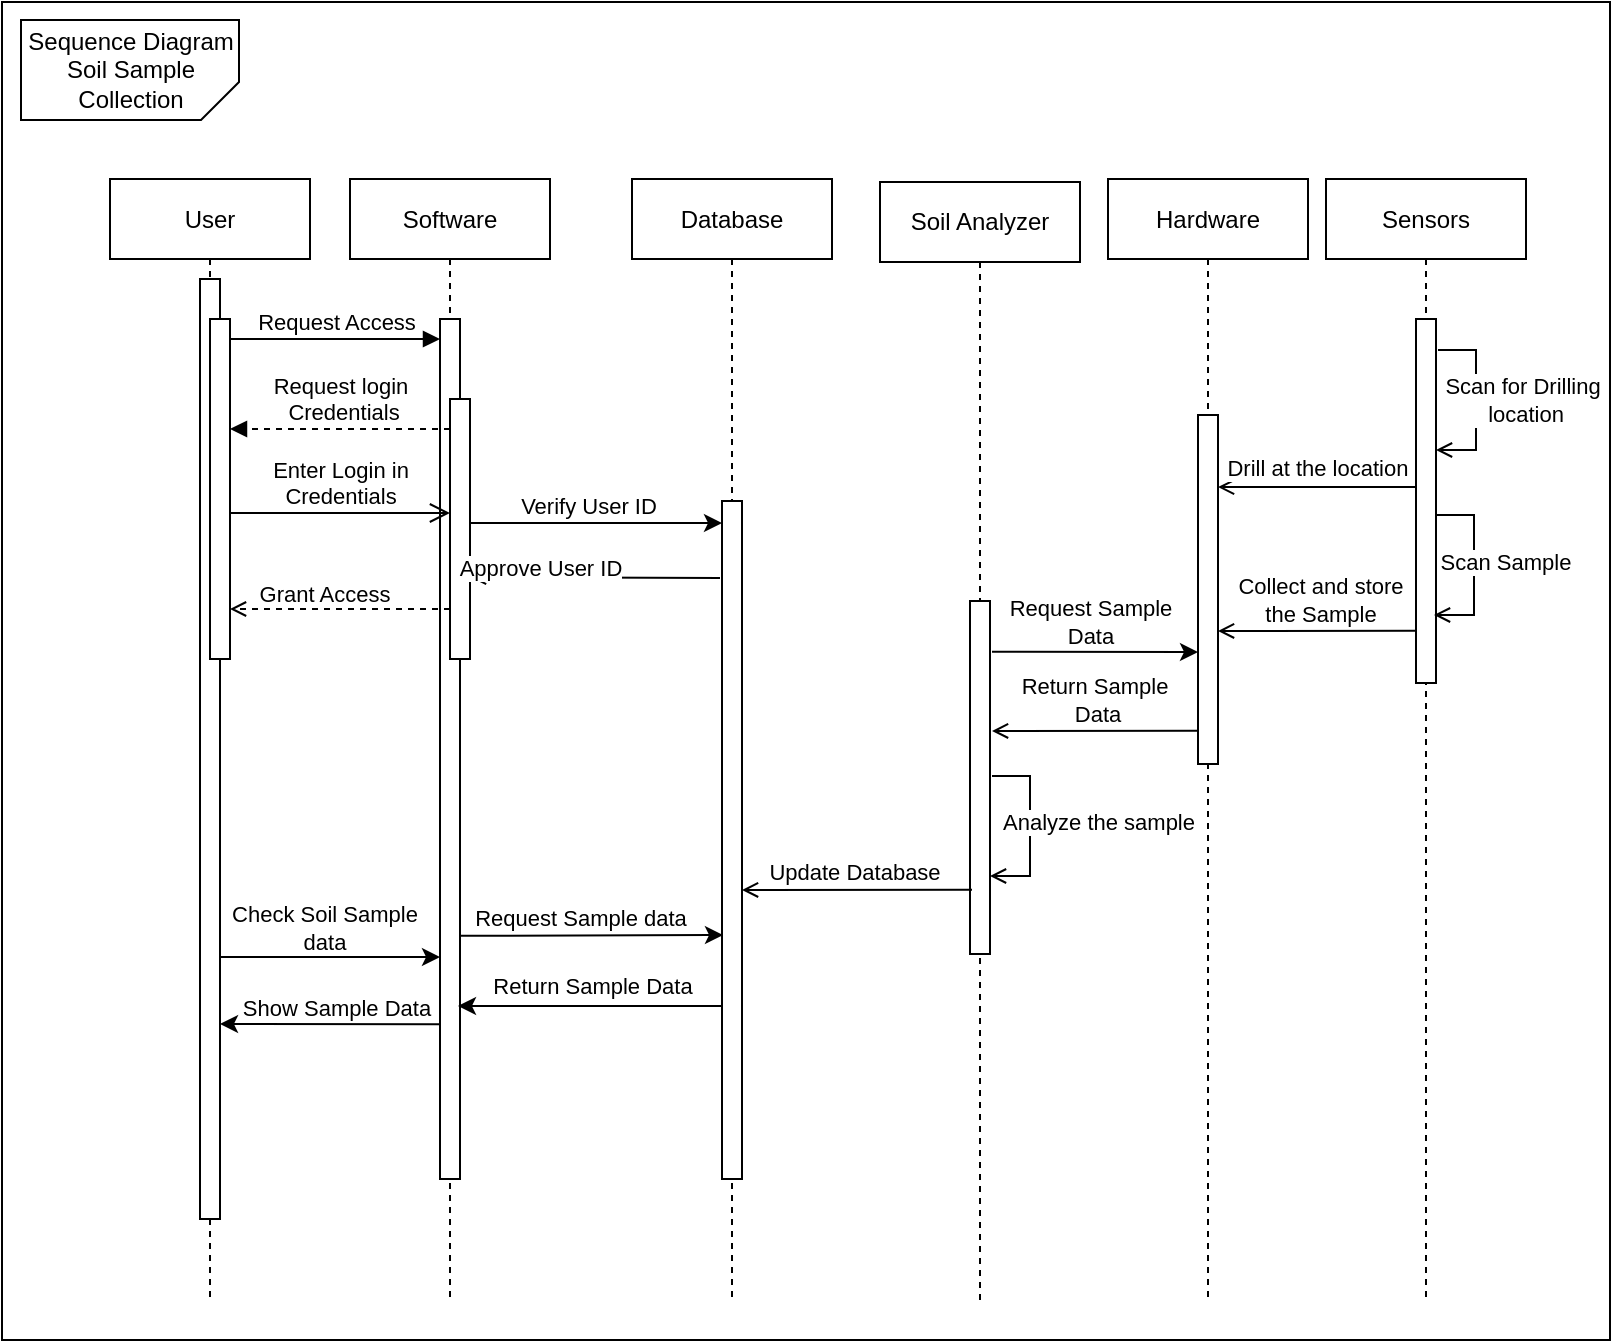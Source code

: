 <mxfile version="22.0.5" type="google">
  <diagram name="Page-1" id="yHMA3e8b9Odptbjq3frF">
    <mxGraphModel grid="0" page="1" gridSize="10" guides="1" tooltips="1" connect="1" arrows="1" fold="1" pageScale="1" pageWidth="850" pageHeight="1100" math="0" shadow="0">
      <root>
        <mxCell id="0" />
        <mxCell id="1" parent="0" />
        <mxCell id="iKW5VyOFSuOl_WJNjsYP-1" value="" style="rounded=0;whiteSpace=wrap;html=1;" vertex="1" parent="1">
          <mxGeometry x="34" y="49" width="804" height="669" as="geometry" />
        </mxCell>
        <mxCell id="iKW5VyOFSuOl_WJNjsYP-2" value="User" style="shape=umlLifeline;perimeter=lifelinePerimeter;whiteSpace=wrap;html=1;container=0;dropTarget=0;collapsible=0;recursiveResize=0;outlineConnect=0;portConstraint=eastwest;newEdgeStyle={&quot;edgeStyle&quot;:&quot;elbowEdgeStyle&quot;,&quot;elbow&quot;:&quot;vertical&quot;,&quot;curved&quot;:0,&quot;rounded&quot;:0};" vertex="1" parent="1">
          <mxGeometry x="88" y="137.5" width="100" height="560" as="geometry" />
        </mxCell>
        <mxCell id="iKW5VyOFSuOl_WJNjsYP-3" value="" style="html=1;points=[];perimeter=orthogonalPerimeter;outlineConnect=0;targetShapes=umlLifeline;portConstraint=eastwest;newEdgeStyle={&quot;edgeStyle&quot;:&quot;elbowEdgeStyle&quot;,&quot;elbow&quot;:&quot;vertical&quot;,&quot;curved&quot;:0,&quot;rounded&quot;:0};" vertex="1" parent="iKW5VyOFSuOl_WJNjsYP-2">
          <mxGeometry x="45" y="50" width="10" height="470" as="geometry" />
        </mxCell>
        <mxCell id="iKW5VyOFSuOl_WJNjsYP-4" value="" style="html=1;points=[];perimeter=orthogonalPerimeter;outlineConnect=0;targetShapes=umlLifeline;portConstraint=eastwest;newEdgeStyle={&quot;edgeStyle&quot;:&quot;elbowEdgeStyle&quot;,&quot;elbow&quot;:&quot;vertical&quot;,&quot;curved&quot;:0,&quot;rounded&quot;:0};" vertex="1" parent="iKW5VyOFSuOl_WJNjsYP-2">
          <mxGeometry x="50" y="70" width="10" height="170" as="geometry" />
        </mxCell>
        <mxCell id="iKW5VyOFSuOl_WJNjsYP-5" value="Software" style="shape=umlLifeline;perimeter=lifelinePerimeter;whiteSpace=wrap;html=1;container=0;dropTarget=0;collapsible=0;recursiveResize=0;outlineConnect=0;portConstraint=eastwest;newEdgeStyle={&quot;edgeStyle&quot;:&quot;elbowEdgeStyle&quot;,&quot;elbow&quot;:&quot;vertical&quot;,&quot;curved&quot;:0,&quot;rounded&quot;:0};" vertex="1" parent="1">
          <mxGeometry x="208" y="137.5" width="100" height="560" as="geometry" />
        </mxCell>
        <mxCell id="iKW5VyOFSuOl_WJNjsYP-6" value="" style="html=1;points=[];perimeter=orthogonalPerimeter;outlineConnect=0;targetShapes=umlLifeline;portConstraint=eastwest;newEdgeStyle={&quot;edgeStyle&quot;:&quot;elbowEdgeStyle&quot;,&quot;elbow&quot;:&quot;vertical&quot;,&quot;curved&quot;:0,&quot;rounded&quot;:0};" vertex="1" parent="iKW5VyOFSuOl_WJNjsYP-5">
          <mxGeometry x="45" y="70" width="10" height="430" as="geometry" />
        </mxCell>
        <mxCell id="iKW5VyOFSuOl_WJNjsYP-7" style="edgeStyle=elbowEdgeStyle;rounded=0;orthogonalLoop=1;jettySize=auto;html=1;elbow=vertical;curved=0;" edge="1" parent="iKW5VyOFSuOl_WJNjsYP-5" source="iKW5VyOFSuOl_WJNjsYP-8" target="iKW5VyOFSuOl_WJNjsYP-5">
          <mxGeometry relative="1" as="geometry" />
        </mxCell>
        <mxCell id="iKW5VyOFSuOl_WJNjsYP-8" value="" style="html=1;points=[];perimeter=orthogonalPerimeter;outlineConnect=0;targetShapes=umlLifeline;portConstraint=eastwest;newEdgeStyle={&quot;edgeStyle&quot;:&quot;elbowEdgeStyle&quot;,&quot;elbow&quot;:&quot;vertical&quot;,&quot;curved&quot;:0,&quot;rounded&quot;:0};" vertex="1" parent="iKW5VyOFSuOl_WJNjsYP-5">
          <mxGeometry x="50" y="110" width="10" height="130" as="geometry" />
        </mxCell>
        <mxCell id="iKW5VyOFSuOl_WJNjsYP-9" value="Request Access" style="html=1;verticalAlign=bottom;endArrow=block;edgeStyle=elbowEdgeStyle;elbow=vertical;curved=0;rounded=0;" edge="1" parent="1" target="iKW5VyOFSuOl_WJNjsYP-6">
          <mxGeometry relative="1" as="geometry">
            <mxPoint x="148" y="217.5" as="sourcePoint" />
            <Array as="points">
              <mxPoint x="188" y="217.5" />
            </Array>
          </mxGeometry>
        </mxCell>
        <mxCell id="iKW5VyOFSuOl_WJNjsYP-10" value="Request login&lt;br&gt;&amp;nbsp;Credentials" style="html=1;verticalAlign=bottom;endArrow=block;edgeStyle=elbowEdgeStyle;elbow=vertical;curved=0;rounded=0;dashed=1;" edge="1" parent="1">
          <mxGeometry relative="1" as="geometry">
            <mxPoint x="258" y="262.5" as="sourcePoint" />
            <Array as="points">
              <mxPoint x="198" y="262.5" />
            </Array>
            <mxPoint x="148" y="262.5" as="targetPoint" />
          </mxGeometry>
        </mxCell>
        <mxCell id="iKW5VyOFSuOl_WJNjsYP-11" value="Enter Login in &lt;br&gt;Credentials" style="html=1;verticalAlign=bottom;endArrow=open;endSize=8;edgeStyle=elbowEdgeStyle;elbow=vertical;curved=0;rounded=0;" edge="1" parent="1" source="iKW5VyOFSuOl_WJNjsYP-4">
          <mxGeometry relative="1" as="geometry">
            <mxPoint x="258" y="304.5" as="targetPoint" />
            <Array as="points">
              <mxPoint x="188" y="304.5" />
            </Array>
            <mxPoint x="158" y="304.5" as="sourcePoint" />
          </mxGeometry>
        </mxCell>
        <mxCell id="iKW5VyOFSuOl_WJNjsYP-12" value="Sensors" style="shape=umlLifeline;perimeter=lifelinePerimeter;whiteSpace=wrap;html=1;container=0;dropTarget=0;collapsible=0;recursiveResize=0;outlineConnect=0;portConstraint=eastwest;newEdgeStyle={&quot;edgeStyle&quot;:&quot;elbowEdgeStyle&quot;,&quot;elbow&quot;:&quot;vertical&quot;,&quot;curved&quot;:0,&quot;rounded&quot;:0};" vertex="1" parent="1">
          <mxGeometry x="696" y="137.5" width="100" height="560" as="geometry" />
        </mxCell>
        <mxCell id="iKW5VyOFSuOl_WJNjsYP-13" style="edgeStyle=elbowEdgeStyle;rounded=0;orthogonalLoop=1;jettySize=auto;html=1;elbow=vertical;curved=0;" edge="1" parent="iKW5VyOFSuOl_WJNjsYP-12" source="iKW5VyOFSuOl_WJNjsYP-14" target="iKW5VyOFSuOl_WJNjsYP-12">
          <mxGeometry relative="1" as="geometry" />
        </mxCell>
        <mxCell id="iKW5VyOFSuOl_WJNjsYP-14" value="" style="html=1;points=[];perimeter=orthogonalPerimeter;outlineConnect=0;targetShapes=umlLifeline;portConstraint=eastwest;newEdgeStyle={&quot;edgeStyle&quot;:&quot;elbowEdgeStyle&quot;,&quot;elbow&quot;:&quot;vertical&quot;,&quot;curved&quot;:0,&quot;rounded&quot;:0};" vertex="1" parent="iKW5VyOFSuOl_WJNjsYP-12">
          <mxGeometry x="45" y="70" width="10" height="182" as="geometry" />
        </mxCell>
        <mxCell id="iKW5VyOFSuOl_WJNjsYP-15" value="Database" style="shape=umlLifeline;perimeter=lifelinePerimeter;whiteSpace=wrap;html=1;container=0;dropTarget=0;collapsible=0;recursiveResize=0;outlineConnect=0;portConstraint=eastwest;newEdgeStyle={&quot;edgeStyle&quot;:&quot;elbowEdgeStyle&quot;,&quot;elbow&quot;:&quot;vertical&quot;,&quot;curved&quot;:0,&quot;rounded&quot;:0};" vertex="1" parent="1">
          <mxGeometry x="349" y="137.5" width="100" height="560" as="geometry" />
        </mxCell>
        <mxCell id="iKW5VyOFSuOl_WJNjsYP-16" value="" style="html=1;points=[];perimeter=orthogonalPerimeter;outlineConnect=0;targetShapes=umlLifeline;portConstraint=eastwest;newEdgeStyle={&quot;edgeStyle&quot;:&quot;elbowEdgeStyle&quot;,&quot;elbow&quot;:&quot;vertical&quot;,&quot;curved&quot;:0,&quot;rounded&quot;:0};" vertex="1" parent="iKW5VyOFSuOl_WJNjsYP-15">
          <mxGeometry x="45" y="161" width="10" height="339" as="geometry" />
        </mxCell>
        <mxCell id="iKW5VyOFSuOl_WJNjsYP-17" value="Soil Analyzer" style="shape=umlLifeline;perimeter=lifelinePerimeter;whiteSpace=wrap;html=1;container=0;dropTarget=0;collapsible=0;recursiveResize=0;outlineConnect=0;portConstraint=eastwest;newEdgeStyle={&quot;edgeStyle&quot;:&quot;elbowEdgeStyle&quot;,&quot;elbow&quot;:&quot;vertical&quot;,&quot;curved&quot;:0,&quot;rounded&quot;:0};" vertex="1" parent="1">
          <mxGeometry x="473" y="139" width="100" height="560" as="geometry" />
        </mxCell>
        <mxCell id="iKW5VyOFSuOl_WJNjsYP-18" value="" style="html=1;points=[];perimeter=orthogonalPerimeter;outlineConnect=0;targetShapes=umlLifeline;portConstraint=eastwest;newEdgeStyle={&quot;edgeStyle&quot;:&quot;elbowEdgeStyle&quot;,&quot;elbow&quot;:&quot;vertical&quot;,&quot;curved&quot;:0,&quot;rounded&quot;:0};" vertex="1" parent="iKW5VyOFSuOl_WJNjsYP-17">
          <mxGeometry x="45" y="209.5" width="10" height="176.5" as="geometry" />
        </mxCell>
        <mxCell id="iKW5VyOFSuOl_WJNjsYP-19" value="Hardware" style="shape=umlLifeline;perimeter=lifelinePerimeter;whiteSpace=wrap;html=1;container=0;dropTarget=0;collapsible=0;recursiveResize=0;outlineConnect=0;portConstraint=eastwest;newEdgeStyle={&quot;edgeStyle&quot;:&quot;elbowEdgeStyle&quot;,&quot;elbow&quot;:&quot;vertical&quot;,&quot;curved&quot;:0,&quot;rounded&quot;:0};" vertex="1" parent="1">
          <mxGeometry x="587" y="137.5" width="100" height="560" as="geometry" />
        </mxCell>
        <mxCell id="iKW5VyOFSuOl_WJNjsYP-20" style="rounded=0;orthogonalLoop=1;jettySize=auto;html=1;elbow=horizontal;" edge="1" parent="1" target="iKW5VyOFSuOl_WJNjsYP-16">
          <mxGeometry relative="1" as="geometry">
            <mxPoint x="268" y="309.5" as="sourcePoint" />
            <mxPoint x="773" y="309.5" as="targetPoint" />
          </mxGeometry>
        </mxCell>
        <mxCell id="iKW5VyOFSuOl_WJNjsYP-21" value="Verify User ID" style="edgeLabel;html=1;align=center;verticalAlign=middle;resizable=0;points=[];" connectable="0" vertex="1" parent="iKW5VyOFSuOl_WJNjsYP-20">
          <mxGeometry x="-0.777" y="2" relative="1" as="geometry">
            <mxPoint x="45" y="-7" as="offset" />
          </mxGeometry>
        </mxCell>
        <mxCell id="iKW5VyOFSuOl_WJNjsYP-22" style="edgeStyle=elbowEdgeStyle;rounded=0;orthogonalLoop=1;jettySize=auto;html=1;elbow=vertical;curved=0;endArrow=open;endFill=0;" edge="1" parent="1">
          <mxGeometry relative="1" as="geometry">
            <mxPoint x="393" y="337" as="sourcePoint" />
            <mxPoint x="268" y="336.5" as="targetPoint" />
            <Array as="points">
              <mxPoint x="587.9" y="336.5" />
            </Array>
          </mxGeometry>
        </mxCell>
        <mxCell id="iKW5VyOFSuOl_WJNjsYP-23" value="Approve User ID" style="edgeLabel;html=1;align=center;verticalAlign=middle;resizable=0;points=[];" connectable="0" vertex="1" parent="iKW5VyOFSuOl_WJNjsYP-22">
          <mxGeometry x="0.786" y="1" relative="1" as="geometry">
            <mxPoint x="21" y="-6" as="offset" />
          </mxGeometry>
        </mxCell>
        <mxCell id="iKW5VyOFSuOl_WJNjsYP-24" style="edgeStyle=elbowEdgeStyle;rounded=0;orthogonalLoop=1;jettySize=auto;html=1;elbow=vertical;curved=0;dashed=1;endArrow=open;endFill=0;" edge="1" parent="1">
          <mxGeometry relative="1" as="geometry">
            <mxPoint x="258" y="352.5" as="sourcePoint" />
            <mxPoint x="148" y="352.5" as="targetPoint" />
            <Array as="points">
              <mxPoint x="198" y="352.5" />
            </Array>
          </mxGeometry>
        </mxCell>
        <mxCell id="iKW5VyOFSuOl_WJNjsYP-25" value="Grant Access" style="edgeLabel;html=1;align=center;verticalAlign=middle;resizable=0;points=[];" connectable="0" vertex="1" parent="iKW5VyOFSuOl_WJNjsYP-24">
          <mxGeometry x="0.158" y="-2" relative="1" as="geometry">
            <mxPoint y="-6" as="offset" />
          </mxGeometry>
        </mxCell>
        <mxCell id="iKW5VyOFSuOl_WJNjsYP-26" style="edgeStyle=elbowEdgeStyle;rounded=0;orthogonalLoop=1;jettySize=auto;html=1;elbow=vertical;curved=0;" edge="1" parent="1">
          <mxGeometry relative="1" as="geometry">
            <mxPoint x="143" y="526.5" as="sourcePoint" />
            <mxPoint x="253" y="526.5" as="targetPoint" />
            <Array as="points">
              <mxPoint x="198" y="526.5" />
            </Array>
          </mxGeometry>
        </mxCell>
        <mxCell id="iKW5VyOFSuOl_WJNjsYP-27" value="Check Soil Sample &lt;br&gt;data" style="edgeLabel;html=1;align=center;verticalAlign=middle;resizable=0;points=[];" connectable="0" vertex="1" parent="iKW5VyOFSuOl_WJNjsYP-26">
          <mxGeometry x="-0.065" relative="1" as="geometry">
            <mxPoint y="-15" as="offset" />
          </mxGeometry>
        </mxCell>
        <mxCell id="iKW5VyOFSuOl_WJNjsYP-28" value="" style="shape=card;whiteSpace=wrap;html=1;flipV=1;rotation=-90;size=19;textDirection=ltr;" vertex="1" parent="1">
          <mxGeometry x="73" y="28.5" width="50" height="109" as="geometry" />
        </mxCell>
        <mxCell id="iKW5VyOFSuOl_WJNjsYP-29" value="Sequence Diagram&lt;br&gt;Soil Sample &lt;br&gt;Collection" style="text;html=1;align=center;verticalAlign=middle;resizable=0;points=[];autosize=1;strokeColor=none;fillColor=none;" vertex="1" parent="1">
          <mxGeometry x="37.5" y="55.5" width="121" height="55" as="geometry" />
        </mxCell>
        <mxCell id="iKW5VyOFSuOl_WJNjsYP-30" value="" style="edgeStyle=orthogonalEdgeStyle;rounded=0;orthogonalLoop=1;jettySize=auto;html=1;elbow=vertical;endArrow=open;endFill=0;" edge="1" parent="1">
          <mxGeometry relative="1" as="geometry">
            <mxPoint x="751" y="305.49" as="sourcePoint" />
            <mxPoint x="750" y="355.49" as="targetPoint" />
            <Array as="points">
              <mxPoint x="751" y="305.49" />
              <mxPoint x="770" y="305.49" />
              <mxPoint x="770" y="355.49" />
            </Array>
          </mxGeometry>
        </mxCell>
        <mxCell id="iKW5VyOFSuOl_WJNjsYP-31" value="Scan Sample&amp;nbsp;" style="edgeLabel;html=1;align=center;verticalAlign=middle;resizable=0;points=[];" connectable="0" vertex="1" parent="iKW5VyOFSuOl_WJNjsYP-30">
          <mxGeometry x="-0.052" y="1" relative="1" as="geometry">
            <mxPoint x="16" as="offset" />
          </mxGeometry>
        </mxCell>
        <mxCell id="iKW5VyOFSuOl_WJNjsYP-32" value="" style="edgeStyle=orthogonalEdgeStyle;rounded=0;orthogonalLoop=1;jettySize=auto;html=1;elbow=vertical;endArrow=open;endFill=0;" edge="1" parent="1">
          <mxGeometry relative="1" as="geometry">
            <mxPoint x="752" y="223" as="sourcePoint" />
            <mxPoint x="751" y="273" as="targetPoint" />
            <Array as="points">
              <mxPoint x="752" y="223" />
              <mxPoint x="771" y="223" />
              <mxPoint x="771" y="273" />
            </Array>
          </mxGeometry>
        </mxCell>
        <mxCell id="iKW5VyOFSuOl_WJNjsYP-33" value="Scan for Drilling&lt;br&gt;&amp;nbsp;location" style="edgeLabel;html=1;align=center;verticalAlign=middle;resizable=0;points=[];" connectable="0" vertex="1" parent="iKW5VyOFSuOl_WJNjsYP-32">
          <mxGeometry x="-0.166" relative="1" as="geometry">
            <mxPoint x="23" y="7" as="offset" />
          </mxGeometry>
        </mxCell>
        <mxCell id="iKW5VyOFSuOl_WJNjsYP-34" style="edgeStyle=elbowEdgeStyle;rounded=0;orthogonalLoop=1;jettySize=auto;html=1;elbow=vertical;curved=0;endArrow=open;endFill=0;" edge="1" parent="1">
          <mxGeometry relative="1" as="geometry">
            <mxPoint x="632" y="413.364" as="sourcePoint" />
            <mxPoint x="529" y="413.364" as="targetPoint" />
          </mxGeometry>
        </mxCell>
        <mxCell id="iKW5VyOFSuOl_WJNjsYP-35" value="Return Sample&lt;br&gt;&amp;nbsp;Data" style="edgeLabel;html=1;align=center;verticalAlign=middle;resizable=0;points=[];" connectable="0" vertex="1" parent="iKW5VyOFSuOl_WJNjsYP-34">
          <mxGeometry x="0.242" y="-1" relative="1" as="geometry">
            <mxPoint x="12" y="-15" as="offset" />
          </mxGeometry>
        </mxCell>
        <mxCell id="iKW5VyOFSuOl_WJNjsYP-36" value="" style="html=1;points=[];perimeter=orthogonalPerimeter;outlineConnect=0;targetShapes=umlLifeline;portConstraint=eastwest;newEdgeStyle={&quot;edgeStyle&quot;:&quot;elbowEdgeStyle&quot;,&quot;elbow&quot;:&quot;vertical&quot;,&quot;curved&quot;:0,&quot;rounded&quot;:0};" vertex="1" parent="1">
          <mxGeometry x="632" y="255.5" width="10" height="174.5" as="geometry" />
        </mxCell>
        <mxCell id="iKW5VyOFSuOl_WJNjsYP-37" value="" style="edgeStyle=elbowEdgeStyle;rounded=0;orthogonalLoop=1;jettySize=auto;html=1;elbow=horizontal;curved=0;endArrow=open;endFill=0;" edge="1" parent="1">
          <mxGeometry relative="1" as="geometry">
            <mxPoint x="741" y="291.556" as="sourcePoint" />
            <mxPoint x="642" y="291.556" as="targetPoint" />
          </mxGeometry>
        </mxCell>
        <mxCell id="iKW5VyOFSuOl_WJNjsYP-38" value="Drill at the location&amp;nbsp;" style="edgeLabel;html=1;align=center;verticalAlign=middle;resizable=0;points=[];" connectable="0" vertex="1" parent="iKW5VyOFSuOl_WJNjsYP-37">
          <mxGeometry x="0.135" relative="1" as="geometry">
            <mxPoint x="8" y="-10" as="offset" />
          </mxGeometry>
        </mxCell>
        <mxCell id="iKW5VyOFSuOl_WJNjsYP-39" value="" style="edgeStyle=elbowEdgeStyle;rounded=0;orthogonalLoop=1;jettySize=auto;html=1;elbow=vertical;curved=0;endArrow=open;endFill=0;" edge="1" parent="1">
          <mxGeometry relative="1" as="geometry">
            <mxPoint x="741" y="363.355" as="sourcePoint" />
            <mxPoint x="642.0" y="363.355" as="targetPoint" />
          </mxGeometry>
        </mxCell>
        <mxCell id="iKW5VyOFSuOl_WJNjsYP-40" value="Collect and store &lt;br&gt;the Sample" style="edgeLabel;html=1;align=center;verticalAlign=middle;resizable=0;points=[];" connectable="0" vertex="1" parent="iKW5VyOFSuOl_WJNjsYP-39">
          <mxGeometry x="0.227" y="-3" relative="1" as="geometry">
            <mxPoint x="13" y="-13" as="offset" />
          </mxGeometry>
        </mxCell>
        <mxCell id="iKW5VyOFSuOl_WJNjsYP-41" style="edgeStyle=elbowEdgeStyle;rounded=0;orthogonalLoop=1;jettySize=auto;html=1;elbow=vertical;curved=0;" edge="1" parent="1">
          <mxGeometry relative="1" as="geometry">
            <mxPoint x="529" y="373.818" as="sourcePoint" />
            <mxPoint x="632" y="373.818" as="targetPoint" />
          </mxGeometry>
        </mxCell>
        <mxCell id="iKW5VyOFSuOl_WJNjsYP-42" value="Request Sample &lt;br&gt;Data" style="edgeLabel;html=1;align=center;verticalAlign=middle;resizable=0;points=[];" connectable="0" vertex="1" parent="iKW5VyOFSuOl_WJNjsYP-41">
          <mxGeometry x="-0.368" y="-2" relative="1" as="geometry">
            <mxPoint x="16" y="-17" as="offset" />
          </mxGeometry>
        </mxCell>
        <mxCell id="iKW5VyOFSuOl_WJNjsYP-43" value="" style="edgeStyle=orthogonalEdgeStyle;rounded=0;orthogonalLoop=1;jettySize=auto;html=1;elbow=vertical;endArrow=open;endFill=0;" edge="1" parent="1">
          <mxGeometry relative="1" as="geometry">
            <mxPoint x="529" y="436" as="sourcePoint" />
            <mxPoint x="528" y="486" as="targetPoint" />
            <Array as="points">
              <mxPoint x="529" y="436" />
              <mxPoint x="548" y="436" />
              <mxPoint x="548" y="486" />
            </Array>
          </mxGeometry>
        </mxCell>
        <mxCell id="iKW5VyOFSuOl_WJNjsYP-44" value="Analyze the sample" style="edgeLabel;html=1;align=center;verticalAlign=middle;resizable=0;points=[];" connectable="0" vertex="1" parent="iKW5VyOFSuOl_WJNjsYP-43">
          <mxGeometry x="-0.052" y="1" relative="1" as="geometry">
            <mxPoint x="33" as="offset" />
          </mxGeometry>
        </mxCell>
        <mxCell id="iKW5VyOFSuOl_WJNjsYP-45" value="" style="edgeStyle=elbowEdgeStyle;rounded=0;orthogonalLoop=1;jettySize=auto;html=1;elbow=vertical;curved=0;" edge="1" parent="1">
          <mxGeometry relative="1" as="geometry">
            <mxPoint x="263" y="515.923" as="sourcePoint" />
            <mxPoint x="394.5" y="515.557" as="targetPoint" />
          </mxGeometry>
        </mxCell>
        <mxCell id="iKW5VyOFSuOl_WJNjsYP-46" value="Request Sample data" style="edgeLabel;html=1;align=center;verticalAlign=middle;resizable=0;points=[];" connectable="0" vertex="1" parent="iKW5VyOFSuOl_WJNjsYP-45">
          <mxGeometry x="-0.264" y="-1" relative="1" as="geometry">
            <mxPoint x="12" y="-10" as="offset" />
          </mxGeometry>
        </mxCell>
        <mxCell id="iKW5VyOFSuOl_WJNjsYP-47" style="edgeStyle=elbowEdgeStyle;rounded=0;orthogonalLoop=1;jettySize=auto;html=1;elbow=vertical;curved=0;endArrow=open;endFill=0;" edge="1" parent="1">
          <mxGeometry relative="1" as="geometry">
            <mxPoint x="519.0" y="492.846" as="sourcePoint" />
            <mxPoint x="404.0" y="492.846" as="targetPoint" />
          </mxGeometry>
        </mxCell>
        <mxCell id="iKW5VyOFSuOl_WJNjsYP-48" value="Update Database" style="edgeLabel;html=1;align=center;verticalAlign=middle;resizable=0;points=[];" connectable="0" vertex="1" parent="iKW5VyOFSuOl_WJNjsYP-47">
          <mxGeometry x="0.242" y="-2" relative="1" as="geometry">
            <mxPoint x="12" y="-7" as="offset" />
          </mxGeometry>
        </mxCell>
        <mxCell id="iKW5VyOFSuOl_WJNjsYP-49" value="" style="edgeStyle=elbowEdgeStyle;rounded=0;orthogonalLoop=1;jettySize=auto;html=1;elbow=vertical;curved=0;" edge="1" parent="1" source="iKW5VyOFSuOl_WJNjsYP-16">
          <mxGeometry relative="1" as="geometry">
            <mxPoint x="389" y="551" as="sourcePoint" />
            <mxPoint x="261.999" y="551.002" as="targetPoint" />
          </mxGeometry>
        </mxCell>
        <mxCell id="iKW5VyOFSuOl_WJNjsYP-50" value="Return Sample Data" style="edgeLabel;html=1;align=center;verticalAlign=middle;resizable=0;points=[];" connectable="0" vertex="1" parent="iKW5VyOFSuOl_WJNjsYP-49">
          <mxGeometry x="0.096" y="-1" relative="1" as="geometry">
            <mxPoint x="7" y="-9" as="offset" />
          </mxGeometry>
        </mxCell>
        <mxCell id="iKW5VyOFSuOl_WJNjsYP-51" value="" style="edgeStyle=elbowEdgeStyle;rounded=0;orthogonalLoop=1;jettySize=auto;html=1;elbow=vertical;curved=0;" edge="1" parent="1">
          <mxGeometry relative="1" as="geometry">
            <mxPoint x="253" y="560.154" as="sourcePoint" />
            <mxPoint x="143" y="560.154" as="targetPoint" />
          </mxGeometry>
        </mxCell>
        <mxCell id="iKW5VyOFSuOl_WJNjsYP-52" value="Show Sample Data" style="edgeLabel;html=1;align=center;verticalAlign=middle;resizable=0;points=[];" connectable="0" vertex="1" parent="iKW5VyOFSuOl_WJNjsYP-51">
          <mxGeometry x="0.223" y="2" relative="1" as="geometry">
            <mxPoint x="15" y="-10" as="offset" />
          </mxGeometry>
        </mxCell>
      </root>
    </mxGraphModel>
  </diagram>
</mxfile>
